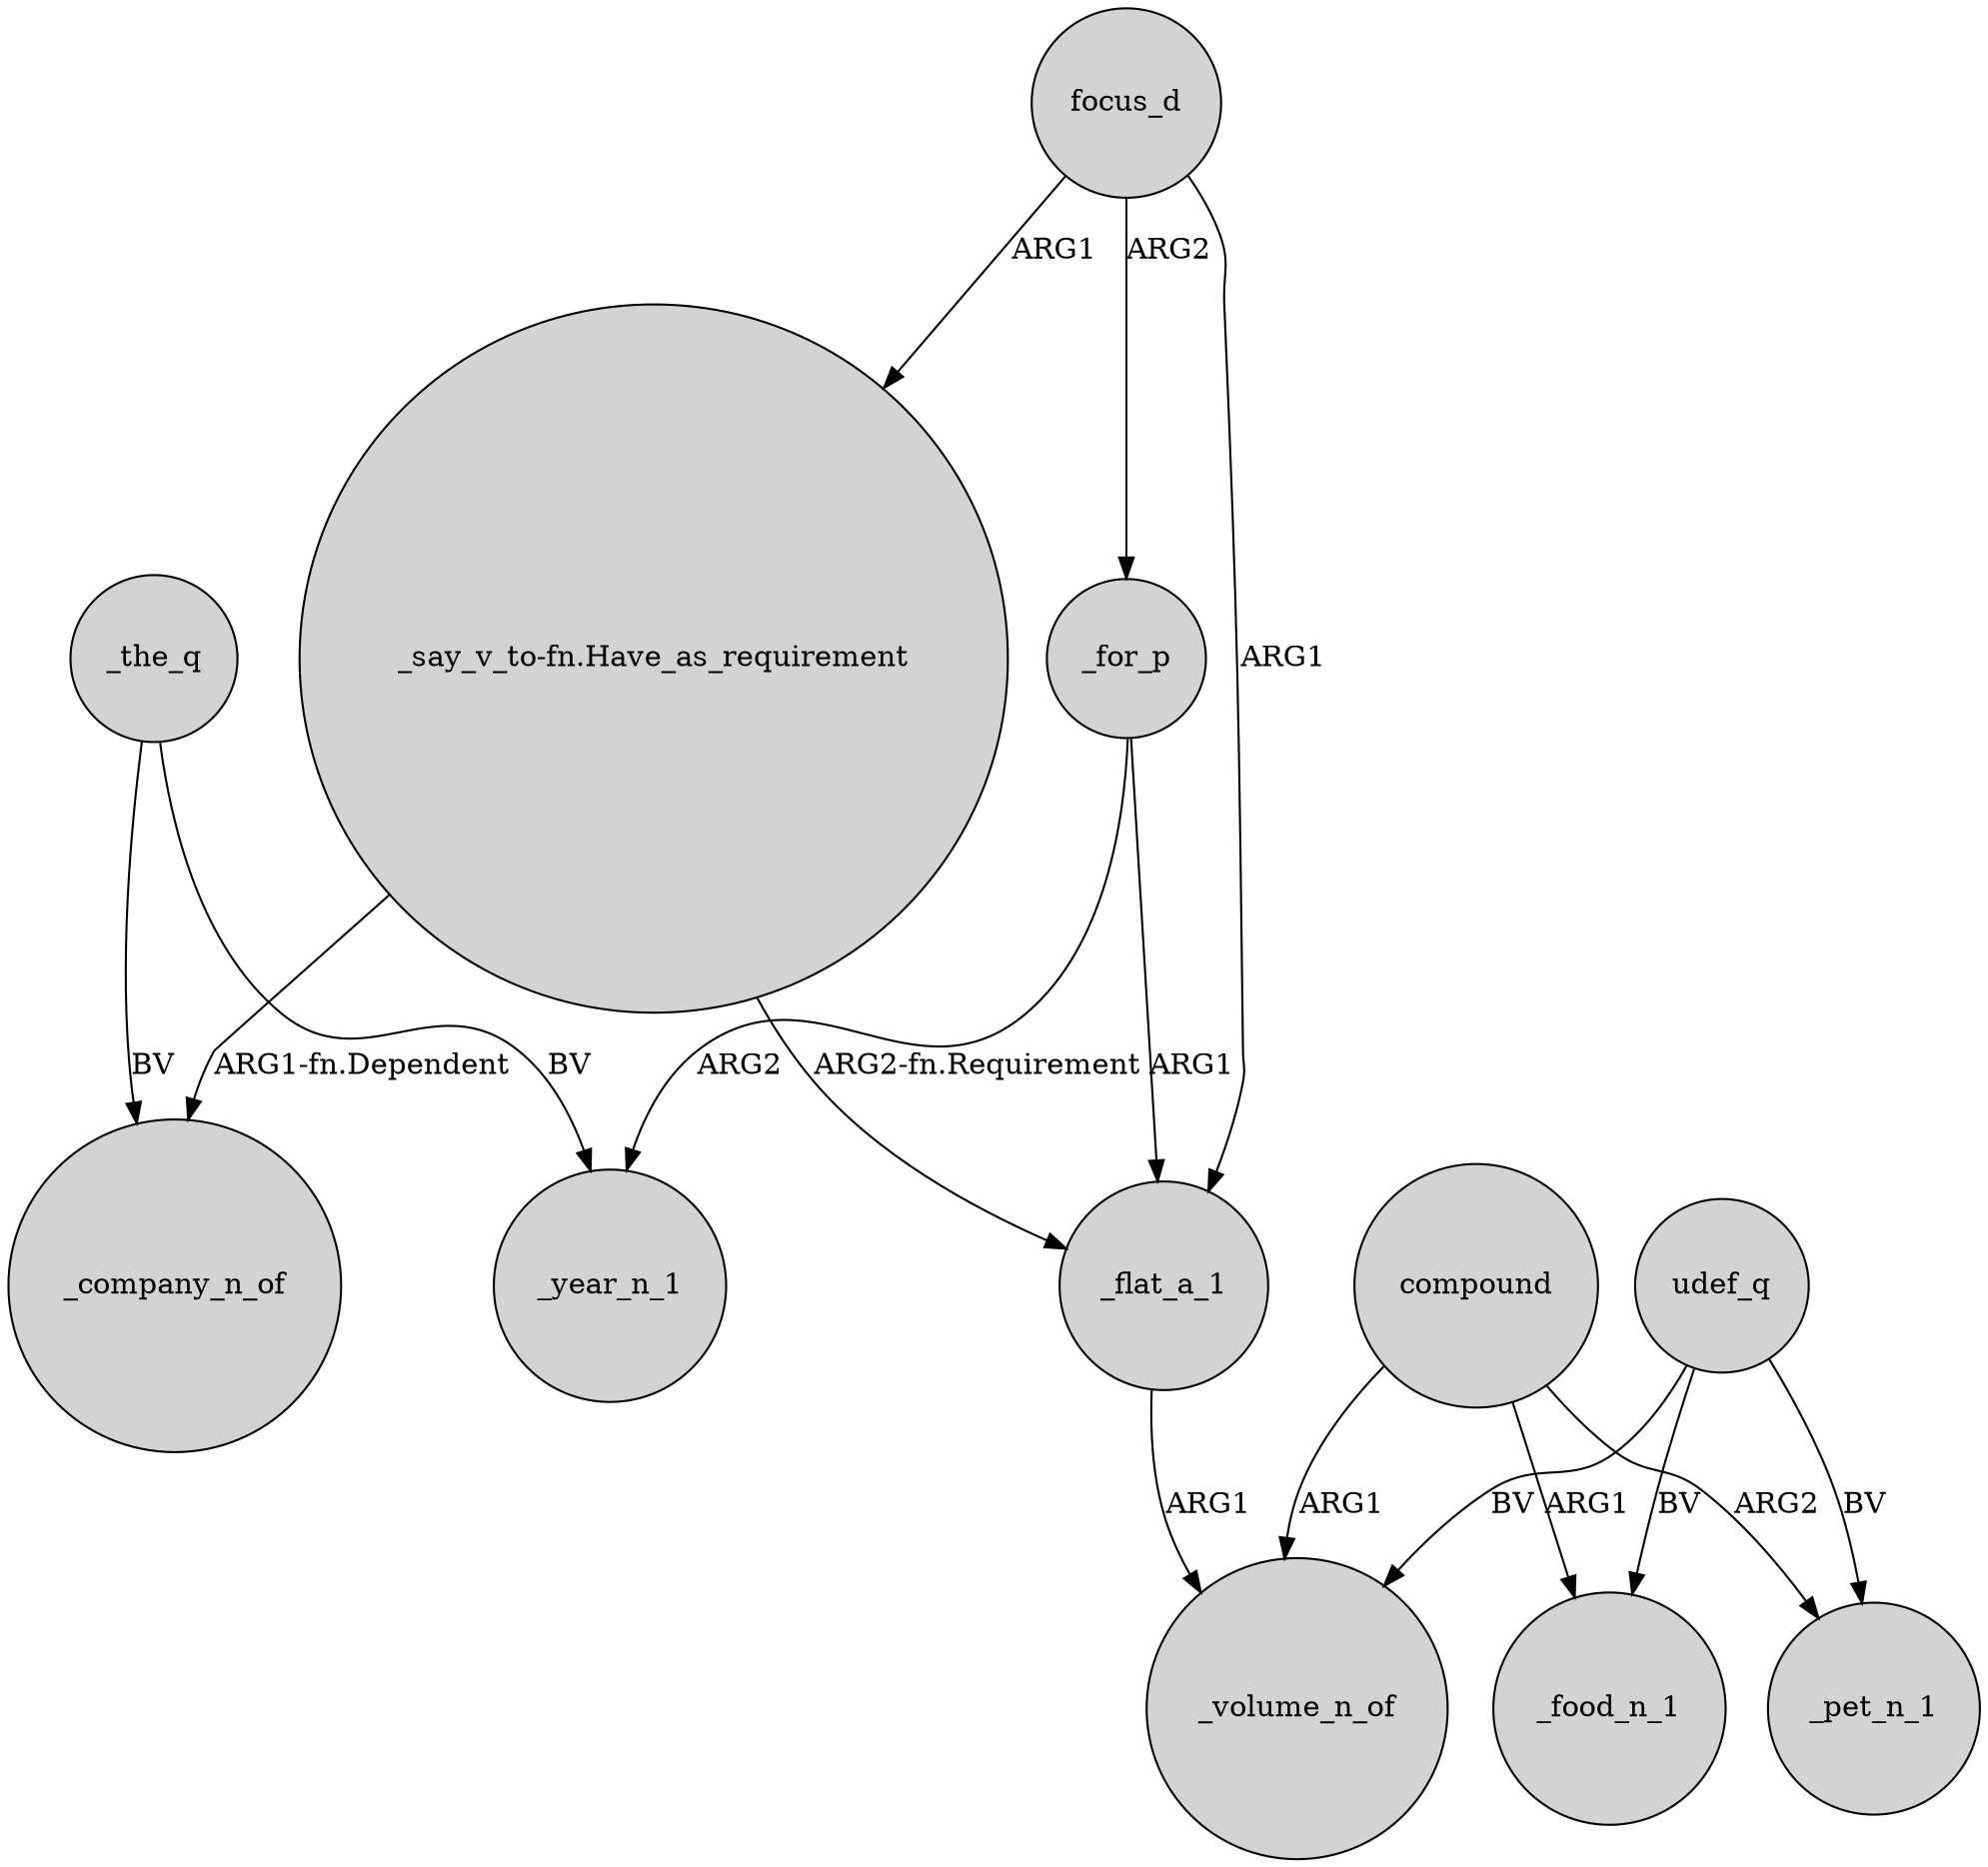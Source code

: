 digraph {
	node [shape=circle style=filled]
	_flat_a_1 -> _volume_n_of [label=ARG1]
	compound -> _volume_n_of [label=ARG1]
	_the_q -> _year_n_1 [label=BV]
	"_say_v_to-fn.Have_as_requirement" -> _flat_a_1 [label="ARG2-fn.Requirement"]
	_for_p -> _year_n_1 [label=ARG2]
	udef_q -> _food_n_1 [label=BV]
	focus_d -> _flat_a_1 [label=ARG1]
	compound -> _food_n_1 [label=ARG1]
	focus_d -> _for_p [label=ARG2]
	udef_q -> _volume_n_of [label=BV]
	compound -> _pet_n_1 [label=ARG2]
	_the_q -> _company_n_of [label=BV]
	udef_q -> _pet_n_1 [label=BV]
	"_say_v_to-fn.Have_as_requirement" -> _company_n_of [label="ARG1-fn.Dependent"]
	focus_d -> "_say_v_to-fn.Have_as_requirement" [label=ARG1]
	_for_p -> _flat_a_1 [label=ARG1]
}
